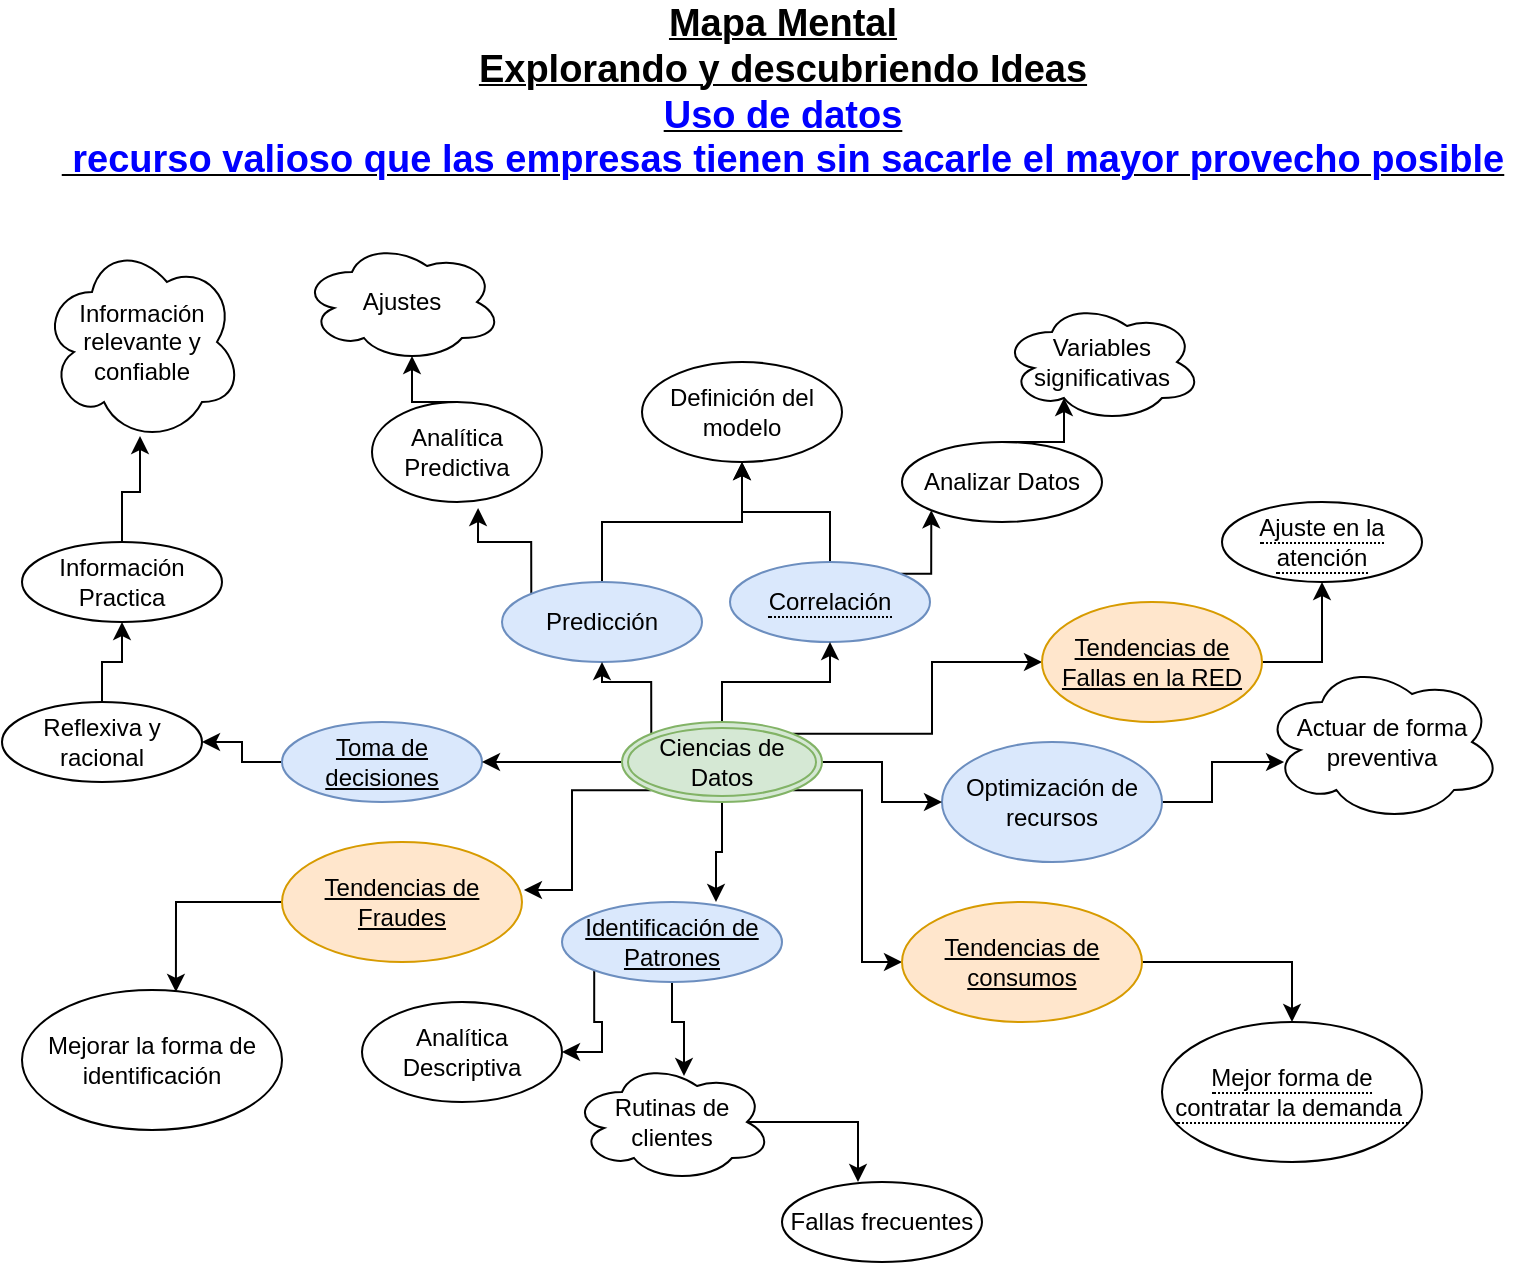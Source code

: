 <mxfile version="17.2.4" type="google"><diagram id="DrzvyAs56n1ZDLR1JgnO" name="Page-1"><mxGraphModel grid="1" page="1" gridSize="10" guides="1" tooltips="1" connect="1" arrows="1" fold="1" pageScale="1" pageWidth="827" pageHeight="1169" math="0" shadow="0"><root><mxCell id="0"/><mxCell id="1" parent="0"/><mxCell id="fNZ7oC7IzPRVhxsGozyM-57" style="edgeStyle=orthogonalEdgeStyle;rounded=0;orthogonalLoop=1;jettySize=auto;html=1;exitX=1;exitY=0;exitDx=0;exitDy=0;entryX=0;entryY=1;entryDx=0;entryDy=0;" edge="1" parent="1" source="fNZ7oC7IzPRVhxsGozyM-1" target="fNZ7oC7IzPRVhxsGozyM-56"><mxGeometry relative="1" as="geometry"/></mxCell><mxCell id="fNZ7oC7IzPRVhxsGozyM-64" style="edgeStyle=orthogonalEdgeStyle;rounded=0;orthogonalLoop=1;jettySize=auto;html=1;exitX=0.5;exitY=0;exitDx=0;exitDy=0;entryX=0.5;entryY=1;entryDx=0;entryDy=0;fontSize=19;" edge="1" parent="1" source="fNZ7oC7IzPRVhxsGozyM-1" target="fNZ7oC7IzPRVhxsGozyM-62"><mxGeometry relative="1" as="geometry"/></mxCell><mxCell id="fNZ7oC7IzPRVhxsGozyM-1" value="&lt;span style=&quot;border-bottom: 1px dotted&quot;&gt;Correlación&lt;/span&gt;" style="ellipse;whiteSpace=wrap;html=1;align=center;fillColor=#dae8fc;strokeColor=#6c8ebf;" vertex="1" parent="1"><mxGeometry x="414" y="1470" width="100" height="40" as="geometry"/></mxCell><mxCell id="fNZ7oC7IzPRVhxsGozyM-36" style="edgeStyle=orthogonalEdgeStyle;rounded=0;orthogonalLoop=1;jettySize=auto;html=1;exitX=0.5;exitY=1;exitDx=0;exitDy=0;entryX=0.56;entryY=0.117;entryDx=0;entryDy=0;entryPerimeter=0;" edge="1" parent="1" source="fNZ7oC7IzPRVhxsGozyM-2" target="fNZ7oC7IzPRVhxsGozyM-15"><mxGeometry relative="1" as="geometry"/></mxCell><mxCell id="fNZ7oC7IzPRVhxsGozyM-52" style="edgeStyle=orthogonalEdgeStyle;rounded=0;orthogonalLoop=1;jettySize=auto;html=1;exitX=0;exitY=1;exitDx=0;exitDy=0;entryX=1;entryY=0.5;entryDx=0;entryDy=0;" edge="1" parent="1" source="fNZ7oC7IzPRVhxsGozyM-2" target="fNZ7oC7IzPRVhxsGozyM-51"><mxGeometry relative="1" as="geometry"/></mxCell><mxCell id="fNZ7oC7IzPRVhxsGozyM-2" value="Identificación de Patrones" style="ellipse;whiteSpace=wrap;html=1;align=center;fontStyle=4;fillColor=#dae8fc;strokeColor=#6c8ebf;" vertex="1" parent="1"><mxGeometry x="330" y="1640" width="110" height="40" as="geometry"/></mxCell><mxCell id="fNZ7oC7IzPRVhxsGozyM-49" style="edgeStyle=orthogonalEdgeStyle;rounded=0;orthogonalLoop=1;jettySize=auto;html=1;exitX=0;exitY=0.5;exitDx=0;exitDy=0;entryX=1;entryY=0.5;entryDx=0;entryDy=0;" edge="1" parent="1" source="fNZ7oC7IzPRVhxsGozyM-3" target="fNZ7oC7IzPRVhxsGozyM-48"><mxGeometry relative="1" as="geometry"/></mxCell><mxCell id="fNZ7oC7IzPRVhxsGozyM-3" value="Toma de decisiones" style="ellipse;whiteSpace=wrap;html=1;align=center;fontStyle=4;fillColor=#dae8fc;strokeColor=#6c8ebf;" vertex="1" parent="1"><mxGeometry x="190" y="1550" width="100" height="40" as="geometry"/></mxCell><mxCell id="fNZ7oC7IzPRVhxsGozyM-54" style="edgeStyle=orthogonalEdgeStyle;rounded=0;orthogonalLoop=1;jettySize=auto;html=1;exitX=0;exitY=0;exitDx=0;exitDy=0;entryX=0.624;entryY=1.06;entryDx=0;entryDy=0;entryPerimeter=0;" edge="1" parent="1" source="fNZ7oC7IzPRVhxsGozyM-4" target="fNZ7oC7IzPRVhxsGozyM-53"><mxGeometry relative="1" as="geometry"/></mxCell><mxCell id="fNZ7oC7IzPRVhxsGozyM-63" style="edgeStyle=orthogonalEdgeStyle;rounded=0;orthogonalLoop=1;jettySize=auto;html=1;exitX=0.5;exitY=0;exitDx=0;exitDy=0;entryX=0.5;entryY=1;entryDx=0;entryDy=0;fontSize=19;" edge="1" parent="1" source="fNZ7oC7IzPRVhxsGozyM-4" target="fNZ7oC7IzPRVhxsGozyM-62"><mxGeometry relative="1" as="geometry"/></mxCell><mxCell id="fNZ7oC7IzPRVhxsGozyM-4" value="Predicción" style="ellipse;whiteSpace=wrap;html=1;align=center;fillColor=#dae8fc;strokeColor=#6c8ebf;" vertex="1" parent="1"><mxGeometry x="300" y="1480" width="100" height="40" as="geometry"/></mxCell><mxCell id="fNZ7oC7IzPRVhxsGozyM-12" style="edgeStyle=orthogonalEdgeStyle;rounded=0;orthogonalLoop=1;jettySize=auto;html=1;exitX=1;exitY=0.5;exitDx=0;exitDy=0;entryX=0.092;entryY=0.625;entryDx=0;entryDy=0;entryPerimeter=0;" edge="1" parent="1" source="fNZ7oC7IzPRVhxsGozyM-5" target="fNZ7oC7IzPRVhxsGozyM-6"><mxGeometry relative="1" as="geometry"/></mxCell><mxCell id="fNZ7oC7IzPRVhxsGozyM-5" value="Optimización de recursos" style="ellipse;whiteSpace=wrap;html=1;align=center;fillColor=#dae8fc;strokeColor=#6c8ebf;" vertex="1" parent="1"><mxGeometry x="520" y="1560" width="110" height="60" as="geometry"/></mxCell><mxCell id="fNZ7oC7IzPRVhxsGozyM-6" value="Actuar de forma preventiva" style="ellipse;shape=cloud;whiteSpace=wrap;html=1;align=center;" vertex="1" parent="1"><mxGeometry x="680" y="1520" width="120" height="80" as="geometry"/></mxCell><mxCell id="fNZ7oC7IzPRVhxsGozyM-9" style="edgeStyle=orthogonalEdgeStyle;rounded=0;orthogonalLoop=1;jettySize=auto;html=1;exitX=1;exitY=0.5;exitDx=0;exitDy=0;entryX=0;entryY=0.5;entryDx=0;entryDy=0;" edge="1" parent="1" source="fNZ7oC7IzPRVhxsGozyM-7" target="fNZ7oC7IzPRVhxsGozyM-5"><mxGeometry relative="1" as="geometry"><mxPoint x="570" y="1630" as="targetPoint"/></mxGeometry></mxCell><mxCell id="fNZ7oC7IzPRVhxsGozyM-17" style="edgeStyle=orthogonalEdgeStyle;rounded=0;orthogonalLoop=1;jettySize=auto;html=1;exitX=0.5;exitY=0;exitDx=0;exitDy=0;entryX=0.5;entryY=1;entryDx=0;entryDy=0;" edge="1" parent="1" source="fNZ7oC7IzPRVhxsGozyM-7" target="fNZ7oC7IzPRVhxsGozyM-1"><mxGeometry relative="1" as="geometry"/></mxCell><mxCell id="fNZ7oC7IzPRVhxsGozyM-19" style="edgeStyle=orthogonalEdgeStyle;rounded=0;orthogonalLoop=1;jettySize=auto;html=1;exitX=0;exitY=0;exitDx=0;exitDy=0;" edge="1" parent="1" source="fNZ7oC7IzPRVhxsGozyM-7" target="fNZ7oC7IzPRVhxsGozyM-4"><mxGeometry relative="1" as="geometry"/></mxCell><mxCell id="fNZ7oC7IzPRVhxsGozyM-21" style="edgeStyle=orthogonalEdgeStyle;rounded=0;orthogonalLoop=1;jettySize=auto;html=1;exitX=0;exitY=0.5;exitDx=0;exitDy=0;entryX=1;entryY=0.5;entryDx=0;entryDy=0;" edge="1" parent="1" source="fNZ7oC7IzPRVhxsGozyM-7" target="fNZ7oC7IzPRVhxsGozyM-3"><mxGeometry relative="1" as="geometry"/></mxCell><mxCell id="fNZ7oC7IzPRVhxsGozyM-23" style="edgeStyle=orthogonalEdgeStyle;rounded=0;orthogonalLoop=1;jettySize=auto;html=1;exitX=0.5;exitY=1;exitDx=0;exitDy=0;entryX=0.7;entryY=0;entryDx=0;entryDy=0;entryPerimeter=0;" edge="1" parent="1" source="fNZ7oC7IzPRVhxsGozyM-7" target="fNZ7oC7IzPRVhxsGozyM-2"><mxGeometry relative="1" as="geometry"/></mxCell><mxCell id="fNZ7oC7IzPRVhxsGozyM-31" style="edgeStyle=orthogonalEdgeStyle;rounded=0;orthogonalLoop=1;jettySize=auto;html=1;exitX=1;exitY=0;exitDx=0;exitDy=0;entryX=0;entryY=0.5;entryDx=0;entryDy=0;" edge="1" parent="1" source="fNZ7oC7IzPRVhxsGozyM-7" target="fNZ7oC7IzPRVhxsGozyM-30"><mxGeometry relative="1" as="geometry"/></mxCell><mxCell id="fNZ7oC7IzPRVhxsGozyM-33" style="edgeStyle=orthogonalEdgeStyle;rounded=0;orthogonalLoop=1;jettySize=auto;html=1;exitX=1;exitY=1;exitDx=0;exitDy=0;entryX=0;entryY=0.5;entryDx=0;entryDy=0;" edge="1" parent="1" source="fNZ7oC7IzPRVhxsGozyM-7" target="fNZ7oC7IzPRVhxsGozyM-27"><mxGeometry relative="1" as="geometry"/></mxCell><mxCell id="fNZ7oC7IzPRVhxsGozyM-35" style="edgeStyle=orthogonalEdgeStyle;rounded=0;orthogonalLoop=1;jettySize=auto;html=1;exitX=0;exitY=1;exitDx=0;exitDy=0;entryX=1.008;entryY=0.4;entryDx=0;entryDy=0;entryPerimeter=0;" edge="1" parent="1" source="fNZ7oC7IzPRVhxsGozyM-7" target="fNZ7oC7IzPRVhxsGozyM-34"><mxGeometry relative="1" as="geometry"/></mxCell><mxCell id="fNZ7oC7IzPRVhxsGozyM-7" value="Ciencias de Datos" style="ellipse;shape=doubleEllipse;margin=3;whiteSpace=wrap;html=1;align=center;fillColor=#d5e8d4;strokeColor=#82b366;" vertex="1" parent="1"><mxGeometry x="360" y="1550" width="100" height="40" as="geometry"/></mxCell><mxCell id="fNZ7oC7IzPRVhxsGozyM-13" value="Variables significativas" style="ellipse;shape=cloud;whiteSpace=wrap;html=1;align=center;" vertex="1" parent="1"><mxGeometry x="550" y="1340" width="100" height="60" as="geometry"/></mxCell><mxCell id="fNZ7oC7IzPRVhxsGozyM-14" value="Ajustes" style="ellipse;shape=cloud;whiteSpace=wrap;html=1;align=center;" vertex="1" parent="1"><mxGeometry x="200" y="1310" width="100" height="60" as="geometry"/></mxCell><mxCell id="fNZ7oC7IzPRVhxsGozyM-26" style="edgeStyle=orthogonalEdgeStyle;rounded=0;orthogonalLoop=1;jettySize=auto;html=1;exitX=0.875;exitY=0.5;exitDx=0;exitDy=0;exitPerimeter=0;entryX=0.38;entryY=0;entryDx=0;entryDy=0;entryPerimeter=0;" edge="1" parent="1" source="fNZ7oC7IzPRVhxsGozyM-15" target="fNZ7oC7IzPRVhxsGozyM-25"><mxGeometry relative="1" as="geometry"/></mxCell><mxCell id="fNZ7oC7IzPRVhxsGozyM-15" value="Rutinas de clientes" style="ellipse;shape=cloud;whiteSpace=wrap;html=1;align=center;" vertex="1" parent="1"><mxGeometry x="335" y="1720" width="100" height="60" as="geometry"/></mxCell><mxCell id="fNZ7oC7IzPRVhxsGozyM-16" value="Información relevante y confiable" style="ellipse;shape=cloud;whiteSpace=wrap;html=1;align=center;" vertex="1" parent="1"><mxGeometry x="70" y="1310" width="100" height="100" as="geometry"/></mxCell><mxCell id="fNZ7oC7IzPRVhxsGozyM-25" value="Fallas frecuentes" style="ellipse;whiteSpace=wrap;html=1;align=center;" vertex="1" parent="1"><mxGeometry x="440" y="1780" width="100" height="40" as="geometry"/></mxCell><mxCell id="fNZ7oC7IzPRVhxsGozyM-41" style="edgeStyle=orthogonalEdgeStyle;rounded=0;orthogonalLoop=1;jettySize=auto;html=1;exitX=1;exitY=0.5;exitDx=0;exitDy=0;entryX=0.5;entryY=0;entryDx=0;entryDy=0;" edge="1" parent="1" source="fNZ7oC7IzPRVhxsGozyM-27" target="fNZ7oC7IzPRVhxsGozyM-40"><mxGeometry relative="1" as="geometry"/></mxCell><mxCell id="fNZ7oC7IzPRVhxsGozyM-27" value="Tendencias de consumos" style="ellipse;whiteSpace=wrap;html=1;align=center;fontStyle=4;fillColor=#ffe6cc;strokeColor=#d79b00;" vertex="1" parent="1"><mxGeometry x="500" y="1640" width="120" height="60" as="geometry"/></mxCell><mxCell id="fNZ7oC7IzPRVhxsGozyM-39" style="edgeStyle=orthogonalEdgeStyle;rounded=0;orthogonalLoop=1;jettySize=auto;html=1;exitX=1;exitY=0.5;exitDx=0;exitDy=0;entryX=0.5;entryY=1;entryDx=0;entryDy=0;" edge="1" parent="1" source="fNZ7oC7IzPRVhxsGozyM-30" target="fNZ7oC7IzPRVhxsGozyM-38"><mxGeometry relative="1" as="geometry"/></mxCell><mxCell id="fNZ7oC7IzPRVhxsGozyM-30" value="Tendencias de Fallas en la RED" style="ellipse;whiteSpace=wrap;html=1;align=center;fontStyle=4;fillColor=#ffe6cc;strokeColor=#d79b00;" vertex="1" parent="1"><mxGeometry x="570" y="1490" width="110" height="60" as="geometry"/></mxCell><mxCell id="fNZ7oC7IzPRVhxsGozyM-43" style="edgeStyle=orthogonalEdgeStyle;rounded=0;orthogonalLoop=1;jettySize=auto;html=1;exitX=0;exitY=0.5;exitDx=0;exitDy=0;entryX=0.592;entryY=0.014;entryDx=0;entryDy=0;entryPerimeter=0;" edge="1" parent="1" source="fNZ7oC7IzPRVhxsGozyM-34" target="fNZ7oC7IzPRVhxsGozyM-42"><mxGeometry relative="1" as="geometry"/></mxCell><mxCell id="fNZ7oC7IzPRVhxsGozyM-34" value="Tendencias de Fraudes" style="ellipse;whiteSpace=wrap;html=1;align=center;fontStyle=4;fillColor=#ffe6cc;strokeColor=#d79b00;" vertex="1" parent="1"><mxGeometry x="190" y="1610" width="120" height="60" as="geometry"/></mxCell><mxCell id="fNZ7oC7IzPRVhxsGozyM-38" value="&lt;span style=&quot;border-bottom: 1px dotted&quot;&gt;Ajuste en la atención&lt;/span&gt;" style="ellipse;whiteSpace=wrap;html=1;align=center;" vertex="1" parent="1"><mxGeometry x="660" y="1440" width="100" height="40" as="geometry"/></mxCell><mxCell id="fNZ7oC7IzPRVhxsGozyM-40" value="&lt;span style=&quot;border-bottom: 1px dotted&quot;&gt;Mejor forma de contratar la demanda&amp;nbsp;&lt;/span&gt;" style="ellipse;whiteSpace=wrap;html=1;align=center;" vertex="1" parent="1"><mxGeometry x="630" y="1700" width="130" height="70" as="geometry"/></mxCell><mxCell id="fNZ7oC7IzPRVhxsGozyM-42" value="Mejorar la forma de identificación" style="ellipse;whiteSpace=wrap;html=1;align=center;" vertex="1" parent="1"><mxGeometry x="60" y="1684" width="130" height="70" as="geometry"/></mxCell><mxCell id="fNZ7oC7IzPRVhxsGozyM-47" style="edgeStyle=orthogonalEdgeStyle;rounded=0;orthogonalLoop=1;jettySize=auto;html=1;exitX=0.5;exitY=0;exitDx=0;exitDy=0;entryX=0.49;entryY=0.97;entryDx=0;entryDy=0;entryPerimeter=0;" edge="1" parent="1" source="fNZ7oC7IzPRVhxsGozyM-44" target="fNZ7oC7IzPRVhxsGozyM-16"><mxGeometry relative="1" as="geometry"/></mxCell><mxCell id="fNZ7oC7IzPRVhxsGozyM-44" value="Información Practica" style="ellipse;whiteSpace=wrap;html=1;align=center;" vertex="1" parent="1"><mxGeometry x="60" y="1460" width="100" height="40" as="geometry"/></mxCell><mxCell id="fNZ7oC7IzPRVhxsGozyM-50" style="edgeStyle=orthogonalEdgeStyle;rounded=0;orthogonalLoop=1;jettySize=auto;html=1;exitX=0.5;exitY=0;exitDx=0;exitDy=0;entryX=0.5;entryY=1;entryDx=0;entryDy=0;" edge="1" parent="1" source="fNZ7oC7IzPRVhxsGozyM-48" target="fNZ7oC7IzPRVhxsGozyM-44"><mxGeometry relative="1" as="geometry"/></mxCell><mxCell id="fNZ7oC7IzPRVhxsGozyM-48" value="Reflexiva y racional" style="ellipse;whiteSpace=wrap;html=1;align=center;" vertex="1" parent="1"><mxGeometry x="50" y="1540" width="100" height="40" as="geometry"/></mxCell><mxCell id="fNZ7oC7IzPRVhxsGozyM-51" value="Analítica Descriptiva" style="ellipse;whiteSpace=wrap;html=1;align=center;" vertex="1" parent="1"><mxGeometry x="230" y="1690" width="100" height="50" as="geometry"/></mxCell><mxCell id="fNZ7oC7IzPRVhxsGozyM-55" style="edgeStyle=orthogonalEdgeStyle;rounded=0;orthogonalLoop=1;jettySize=auto;html=1;exitX=0.5;exitY=0;exitDx=0;exitDy=0;entryX=0.55;entryY=0.95;entryDx=0;entryDy=0;entryPerimeter=0;" edge="1" parent="1" source="fNZ7oC7IzPRVhxsGozyM-53" target="fNZ7oC7IzPRVhxsGozyM-14"><mxGeometry relative="1" as="geometry"/></mxCell><mxCell id="fNZ7oC7IzPRVhxsGozyM-53" value="Analítica&lt;br&gt;Predictiva" style="ellipse;whiteSpace=wrap;html=1;align=center;" vertex="1" parent="1"><mxGeometry x="235" y="1390" width="85" height="50" as="geometry"/></mxCell><mxCell id="fNZ7oC7IzPRVhxsGozyM-58" style="edgeStyle=orthogonalEdgeStyle;rounded=0;orthogonalLoop=1;jettySize=auto;html=1;exitX=0.5;exitY=0;exitDx=0;exitDy=0;entryX=0.31;entryY=0.8;entryDx=0;entryDy=0;entryPerimeter=0;" edge="1" parent="1" source="fNZ7oC7IzPRVhxsGozyM-56" target="fNZ7oC7IzPRVhxsGozyM-13"><mxGeometry relative="1" as="geometry"/></mxCell><mxCell id="fNZ7oC7IzPRVhxsGozyM-56" value="Analizar Datos" style="ellipse;whiteSpace=wrap;html=1;align=center;" vertex="1" parent="1"><mxGeometry x="500" y="1410" width="100" height="40" as="geometry"/></mxCell><mxCell id="fNZ7oC7IzPRVhxsGozyM-61" value="&lt;font style=&quot;font-size: 19px&quot;&gt;&lt;b&gt;Mapa Mental&lt;br&gt;Explorando y descubriendo Ideas&lt;br&gt;&lt;font color=&quot;#0000ff&quot;&gt;Uso de datos&lt;br&gt;&amp;nbsp;recurso valioso que las empresas tienen sin sacarle el mayor provecho posible&lt;/font&gt;&lt;br&gt;&lt;/b&gt;&lt;/font&gt;" style="text;html=1;align=center;verticalAlign=middle;resizable=0;points=[];autosize=1;strokeColor=none;fillColor=none;fontStyle=4" vertex="1" parent="1"><mxGeometry x="70" y="1200" width="740" height="70" as="geometry"/></mxCell><mxCell id="fNZ7oC7IzPRVhxsGozyM-62" value="Definición del modelo" style="ellipse;whiteSpace=wrap;html=1;align=center;" vertex="1" parent="1"><mxGeometry x="370" y="1370" width="100" height="50" as="geometry"/></mxCell></root></mxGraphModel></diagram></mxfile>